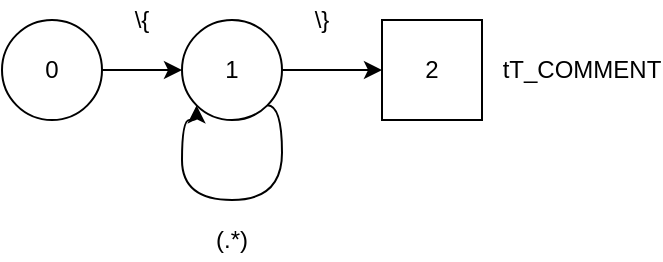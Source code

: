 <mxfile version="13.9.2" type="device"><diagram id="yKL5FAh6xmlHhEjNT3Rm" name="Page-1"><mxGraphModel dx="3122" dy="780" grid="1" gridSize="10" guides="1" tooltips="1" connect="1" arrows="1" fold="1" page="1" pageScale="1" pageWidth="850" pageHeight="1100" math="0" shadow="0"><root><mxCell id="0"/><mxCell id="1" parent="0"/><mxCell id="itaeYlesMUZuWBWHgGpi-1" style="edgeStyle=orthogonalEdgeStyle;orthogonalLoop=1;jettySize=auto;html=1;entryX=0;entryY=0.5;entryDx=0;entryDy=0;curved=1;" edge="1" parent="1" source="itaeYlesMUZuWBWHgGpi-2" target="itaeYlesMUZuWBWHgGpi-4"><mxGeometry relative="1" as="geometry"/></mxCell><object label="0" id="itaeYlesMUZuWBWHgGpi-2"><mxCell style="ellipse;whiteSpace=wrap;html=1;aspect=fixed;" vertex="1" parent="1"><mxGeometry x="-1450" y="170" width="50" height="50" as="geometry"/></mxCell></object><mxCell id="itaeYlesMUZuWBWHgGpi-3" style="edgeStyle=orthogonalEdgeStyle;orthogonalLoop=1;jettySize=auto;html=1;entryX=0;entryY=0.5;entryDx=0;entryDy=0;curved=1;" edge="1" parent="1" source="itaeYlesMUZuWBWHgGpi-4" target="itaeYlesMUZuWBWHgGpi-5"><mxGeometry relative="1" as="geometry"/></mxCell><object label="1" id="itaeYlesMUZuWBWHgGpi-4"><mxCell style="ellipse;whiteSpace=wrap;html=1;aspect=fixed;" vertex="1" parent="1"><mxGeometry x="-1360" y="170" width="50" height="50" as="geometry"/></mxCell></object><mxCell id="itaeYlesMUZuWBWHgGpi-5" value="2" style="whiteSpace=wrap;html=1;aspect=fixed;" vertex="1" parent="1"><mxGeometry x="-1260" y="170" width="50" height="50" as="geometry"/></mxCell><mxCell id="itaeYlesMUZuWBWHgGpi-6" value="\}" style="text;html=1;strokeColor=none;fillColor=none;align=center;verticalAlign=middle;whiteSpace=wrap;" vertex="1" parent="1"><mxGeometry x="-1310" y="160" width="40" height="20" as="geometry"/></mxCell><mxCell id="itaeYlesMUZuWBWHgGpi-7" value="\{" style="text;html=1;strokeColor=none;fillColor=none;align=center;verticalAlign=middle;whiteSpace=wrap;" vertex="1" parent="1"><mxGeometry x="-1400" y="160" width="40" height="20" as="geometry"/></mxCell><mxCell id="itaeYlesMUZuWBWHgGpi-8" value="tT_COMMENT" style="text;html=1;strokeColor=none;fillColor=none;align=center;verticalAlign=middle;whiteSpace=wrap;" vertex="1" parent="1"><mxGeometry x="-1180" y="185" width="40" height="20" as="geometry"/></mxCell><mxCell id="itaeYlesMUZuWBWHgGpi-10" style="edgeStyle=orthogonalEdgeStyle;rounded=0;orthogonalLoop=1;jettySize=auto;html=1;entryX=0;entryY=1;entryDx=0;entryDy=0;curved=1;exitX=1;exitY=1;exitDx=0;exitDy=0;" edge="1" parent="1" source="itaeYlesMUZuWBWHgGpi-4" target="itaeYlesMUZuWBWHgGpi-4"><mxGeometry relative="1" as="geometry"><Array as="points"><mxPoint x="-1310" y="213"/><mxPoint x="-1310" y="260"/><mxPoint x="-1360" y="260"/><mxPoint x="-1360" y="220"/><mxPoint x="-1353" y="220"/></Array></mxGeometry></mxCell><mxCell id="itaeYlesMUZuWBWHgGpi-11" value="(.*)" style="text;html=1;strokeColor=none;fillColor=none;align=center;verticalAlign=middle;whiteSpace=wrap;rounded=0;" vertex="1" parent="1"><mxGeometry x="-1355" y="270" width="40" height="20" as="geometry"/></mxCell></root></mxGraphModel></diagram></mxfile>